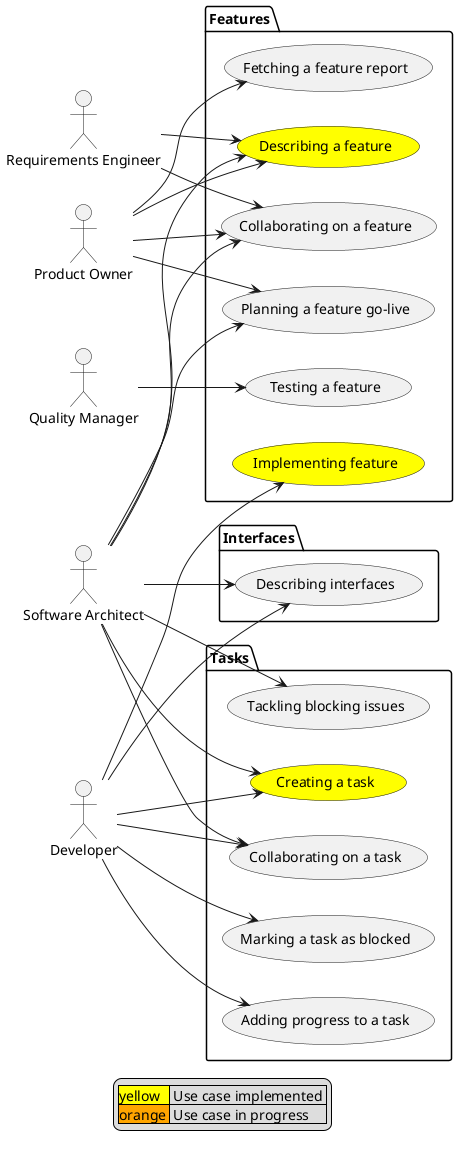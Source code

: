 @startuml
left to right direction

:Developer:
:Product Owner: as PO
:Requirements Engineer: as RE
:Software Architect: as Architect
:Quality Manager: as QM

package Features {
(Describing a feature) as NewFeature #yellow
(Implementing feature) as FeatureImplementation #yellow
(Fetching a feature report) as Report
(Planning a feature go-live) as GoLive
(Collaborating on a feature) as CollabFeature
(Testing a feature) as Testing
}

package Tasks {
(Creating a task) as NewTask #yellow
(Adding progress to a task) as Progress
(Marking a task as blocked) as Blocked
(Tackling blocking issues) as Tackling
(Collaborating on a task) as CollabTask
}
package Interfaces {
(Describing interfaces) as NewInterface
}

RE --> NewFeature
Architect --> NewFeature
PO --> NewFeature

Developer --> FeatureImplementation
Developer --> NewTask
Architect --> NewTask

Developer --> Progress

Developer --> Blocked

PO --> Report

Architect --> Tackling

Architect --> GoLive
PO --> GoLive

Architect --> NewInterface
Developer --> NewInterface

RE --> CollabFeature
Architect --> CollabFeature
PO --> CollabFeature

Architect --> CollabTask
Developer --> CollabTask

QM --> Testing

legend
  | <#yellow>yellow  | Use case implemented |
  | <#orange>orange | Use case in progress |
end legend

@enduml

